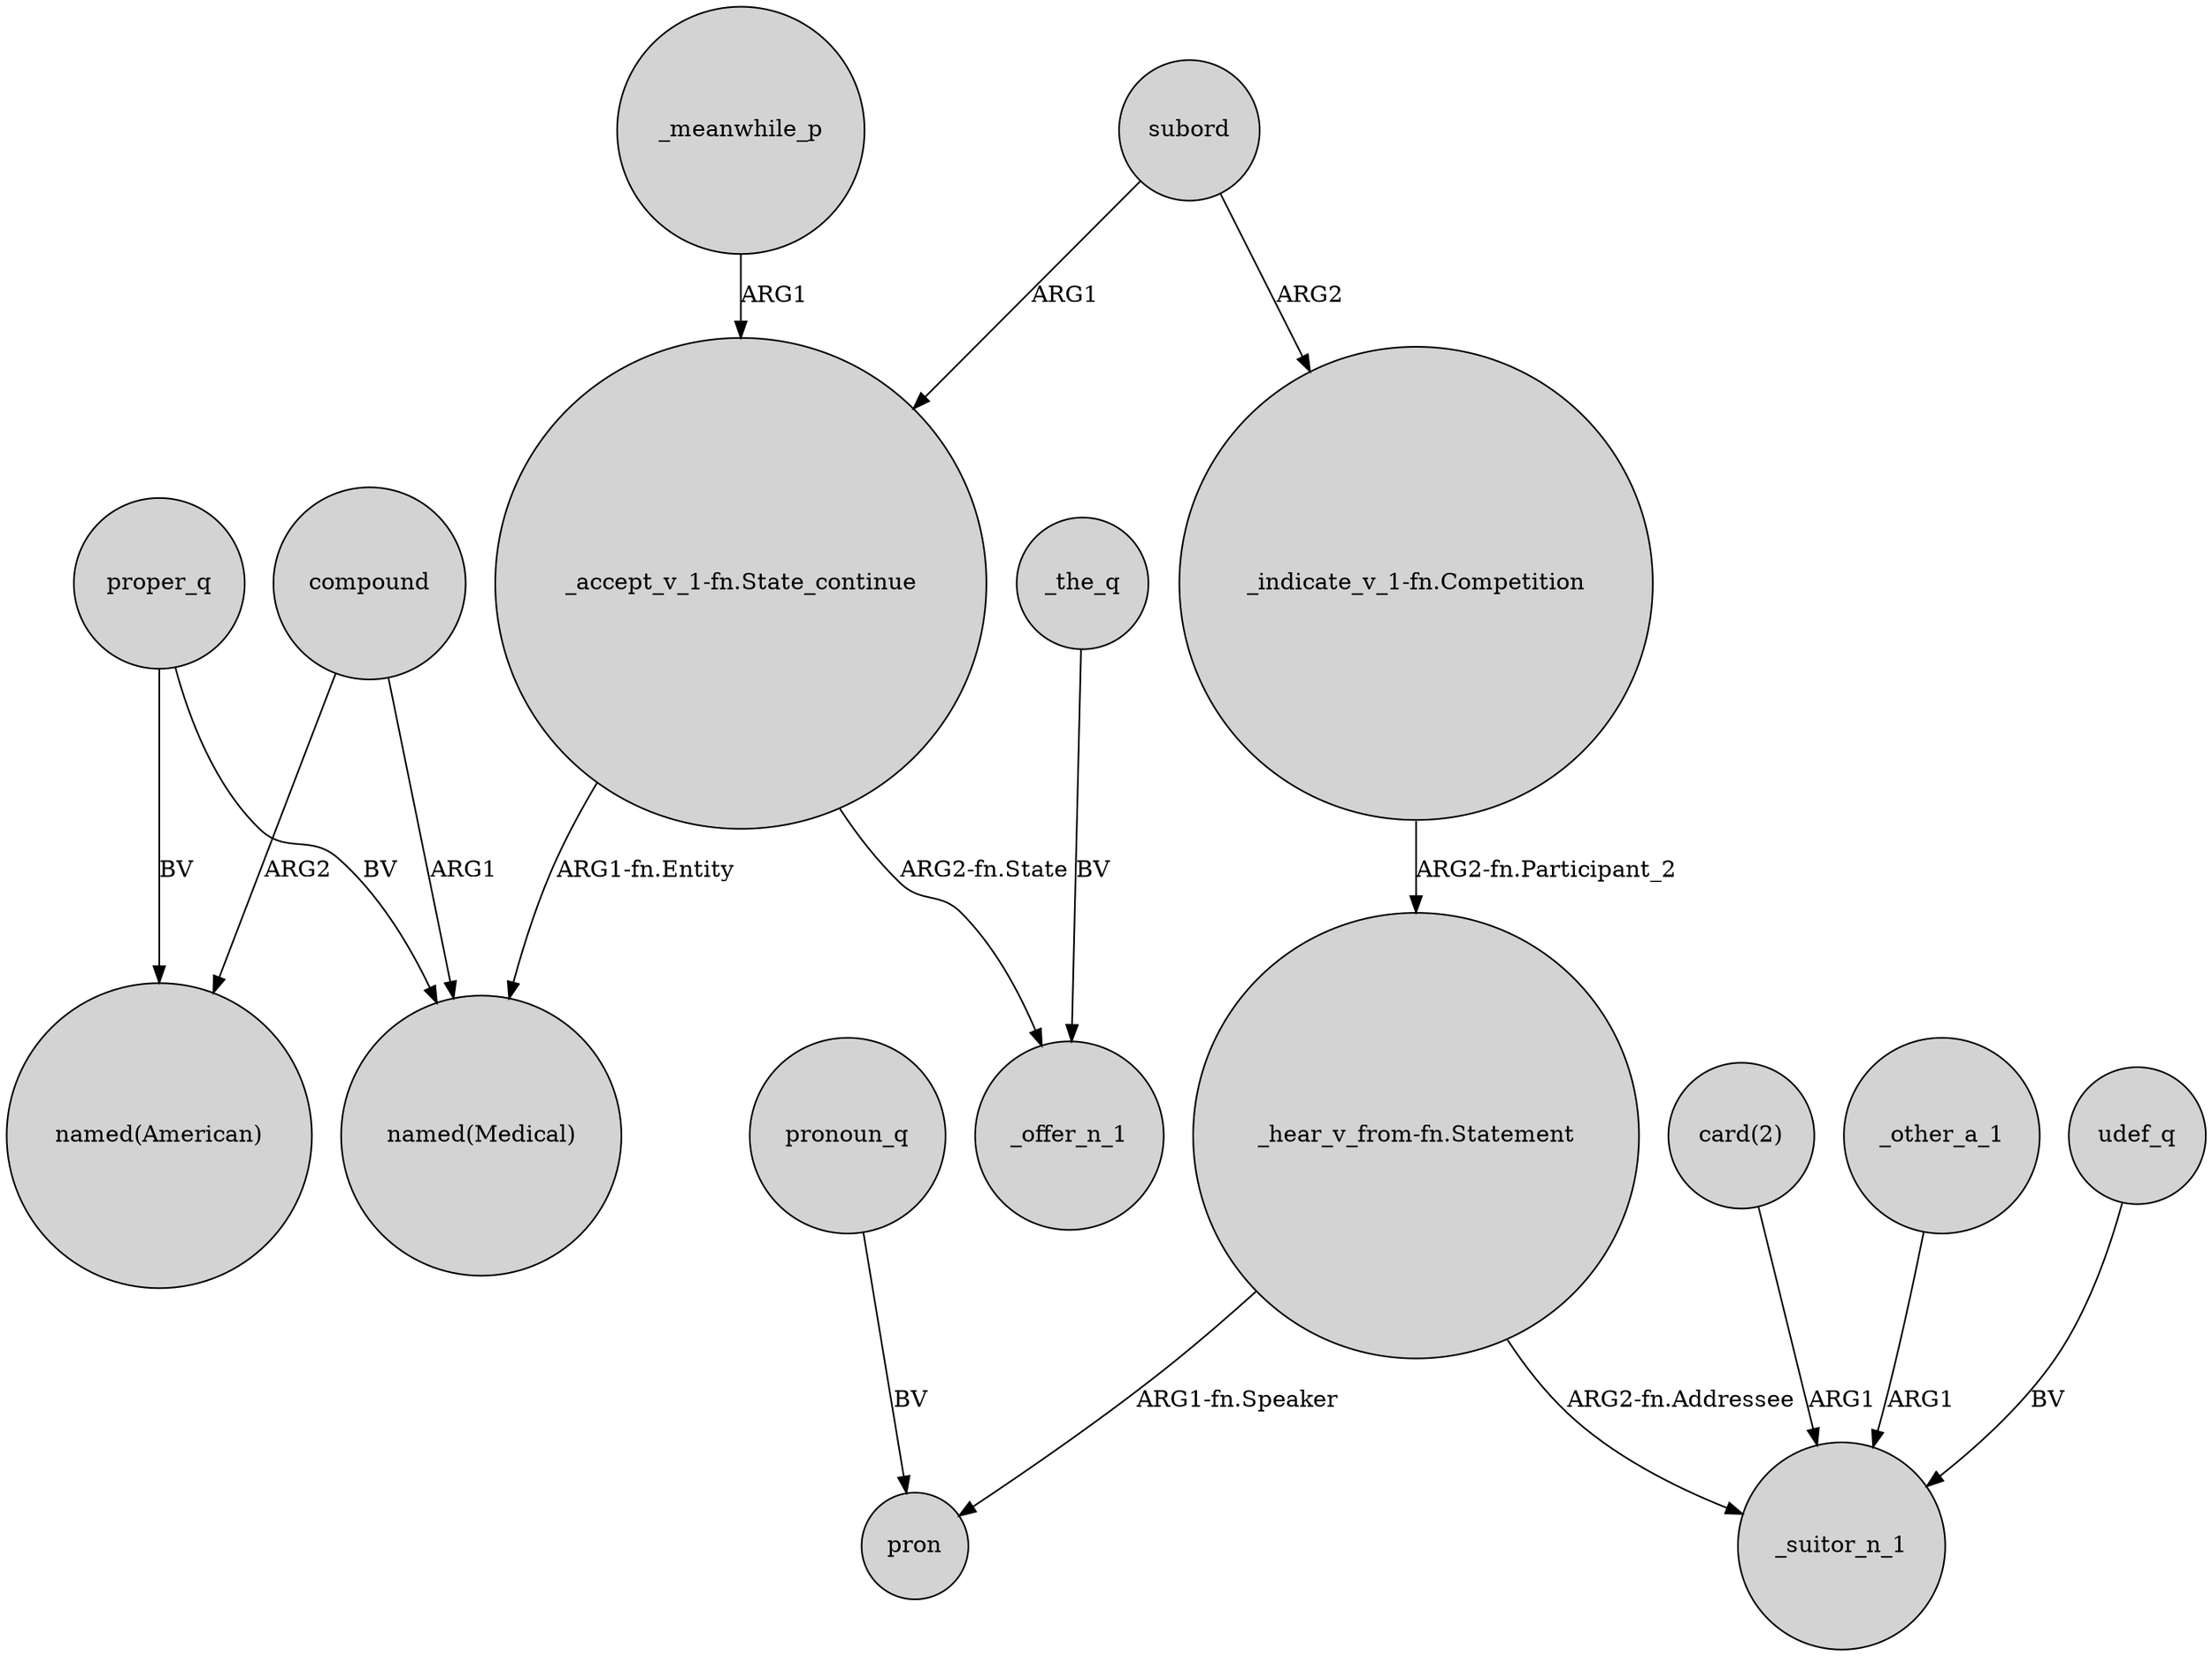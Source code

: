 digraph {
	node [shape=circle style=filled]
	compound -> "named(American)" [label=ARG2]
	proper_q -> "named(Medical)" [label=BV]
	"_accept_v_1-fn.State_continue" -> _offer_n_1 [label="ARG2-fn.State"]
	subord -> "_indicate_v_1-fn.Competition" [label=ARG2]
	"_hear_v_from-fn.Statement" -> pron [label="ARG1-fn.Speaker"]
	"_indicate_v_1-fn.Competition" -> "_hear_v_from-fn.Statement" [label="ARG2-fn.Participant_2"]
	_meanwhile_p -> "_accept_v_1-fn.State_continue" [label=ARG1]
	proper_q -> "named(American)" [label=BV]
	"_accept_v_1-fn.State_continue" -> "named(Medical)" [label="ARG1-fn.Entity"]
	udef_q -> _suitor_n_1 [label=BV]
	"_hear_v_from-fn.Statement" -> _suitor_n_1 [label="ARG2-fn.Addressee"]
	"card(2)" -> _suitor_n_1 [label=ARG1]
	_the_q -> _offer_n_1 [label=BV]
	_other_a_1 -> _suitor_n_1 [label=ARG1]
	subord -> "_accept_v_1-fn.State_continue" [label=ARG1]
	pronoun_q -> pron [label=BV]
	compound -> "named(Medical)" [label=ARG1]
}
